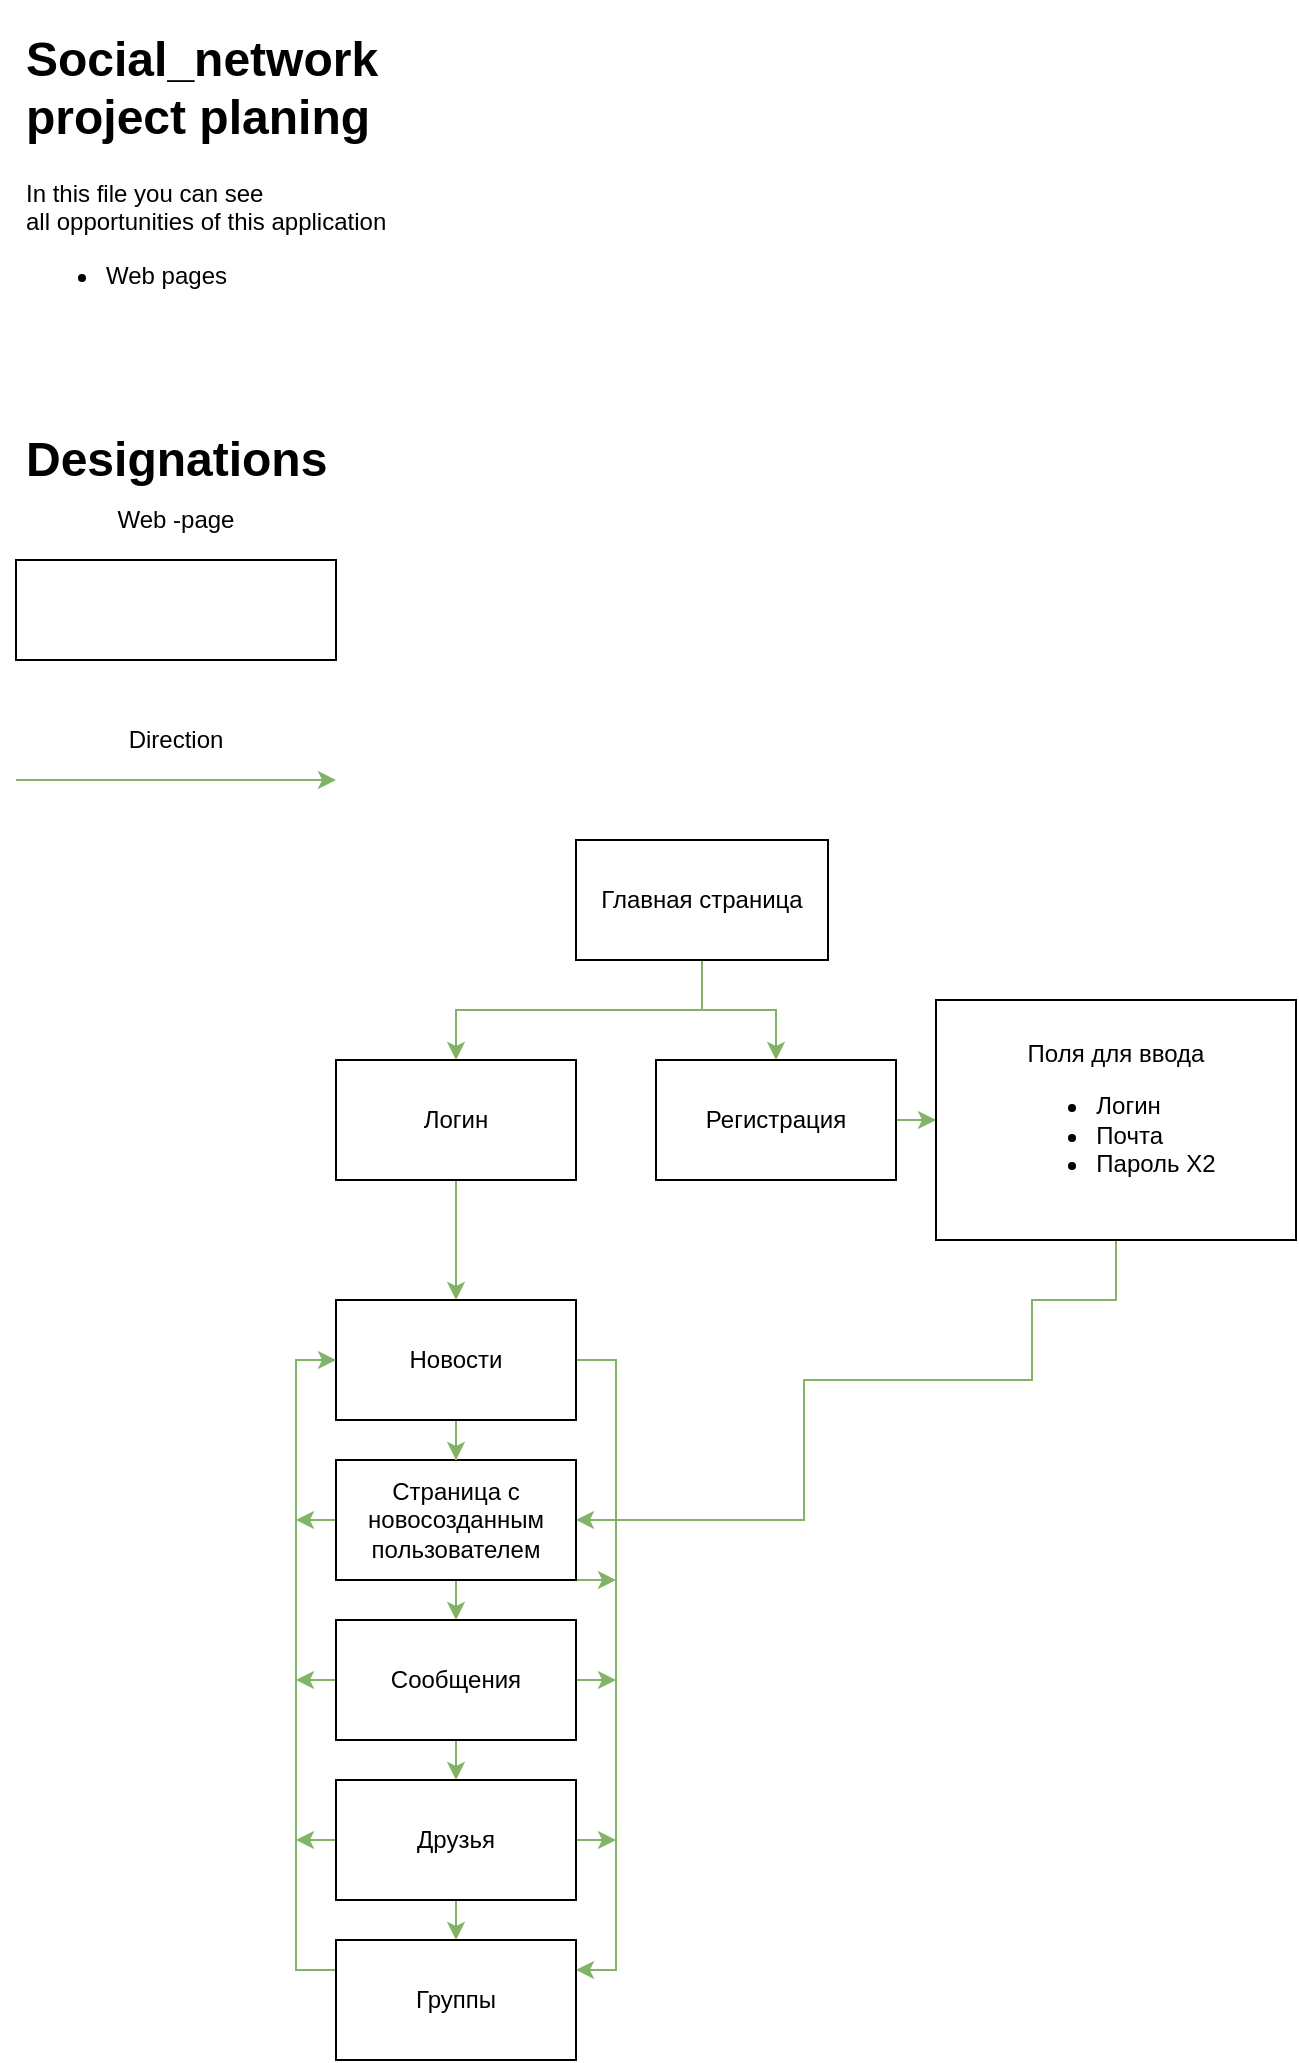 <mxfile version="13.6.3" type="device" pages="2"><diagram id="lVCib0K03CNlSnm8BjIv" name="Pages"><mxGraphModel dx="1422" dy="1941" grid="1" gridSize="10" guides="1" tooltips="1" connect="1" arrows="1" fold="1" page="1" pageScale="1" pageWidth="827" pageHeight="1169" math="0" shadow="0"><root><mxCell id="0"/><mxCell id="1" parent="0"/><mxCell id="08aszgGVwOUzW1VNsBWk-6" style="edgeStyle=orthogonalEdgeStyle;rounded=0;orthogonalLoop=1;jettySize=auto;html=1;entryX=0.5;entryY=0;entryDx=0;entryDy=0;fillColor=#d5e8d4;strokeColor=#82b366;" parent="1" source="08aszgGVwOUzW1VNsBWk-2" target="08aszgGVwOUzW1VNsBWk-3" edge="1"><mxGeometry relative="1" as="geometry"/></mxCell><mxCell id="08aszgGVwOUzW1VNsBWk-8" style="edgeStyle=orthogonalEdgeStyle;rounded=0;orthogonalLoop=1;jettySize=auto;html=1;entryX=0.5;entryY=0;entryDx=0;entryDy=0;fillColor=#d5e8d4;strokeColor=#82b366;" parent="1" source="08aszgGVwOUzW1VNsBWk-2" target="08aszgGVwOUzW1VNsBWk-4" edge="1"><mxGeometry relative="1" as="geometry"/></mxCell><mxCell id="08aszgGVwOUzW1VNsBWk-2" value="Главная страница" style="rounded=0;whiteSpace=wrap;html=1;" parent="1" vertex="1"><mxGeometry x="320" y="-110" width="126" height="60" as="geometry"/></mxCell><mxCell id="08aszgGVwOUzW1VNsBWk-35" style="edgeStyle=orthogonalEdgeStyle;rounded=0;orthogonalLoop=1;jettySize=auto;html=1;fillColor=#d5e8d4;strokeColor=#82b366;" parent="1" source="08aszgGVwOUzW1VNsBWk-3" target="08aszgGVwOUzW1VNsBWk-34" edge="1"><mxGeometry relative="1" as="geometry"/></mxCell><mxCell id="08aszgGVwOUzW1VNsBWk-3" value="Логин" style="rounded=0;whiteSpace=wrap;html=1;" parent="1" vertex="1"><mxGeometry x="200" width="120" height="60" as="geometry"/></mxCell><mxCell id="08aszgGVwOUzW1VNsBWk-23" style="edgeStyle=orthogonalEdgeStyle;rounded=0;orthogonalLoop=1;jettySize=auto;html=1;fillColor=#d5e8d4;strokeColor=#82b366;entryX=0;entryY=0.5;entryDx=0;entryDy=0;" parent="1" source="08aszgGVwOUzW1VNsBWk-4" target="hEwC6o9boH9n60kt1yN9-2" edge="1"><mxGeometry relative="1" as="geometry"><mxPoint x="500" y="30" as="targetPoint"/></mxGeometry></mxCell><mxCell id="08aszgGVwOUzW1VNsBWk-4" value="Регистрация" style="rounded=0;whiteSpace=wrap;html=1;" parent="1" vertex="1"><mxGeometry x="360" width="120" height="60" as="geometry"/></mxCell><mxCell id="08aszgGVwOUzW1VNsBWk-11" value="&lt;h1&gt;Social_network project planing&lt;/h1&gt;&lt;p&gt;In this file you can see all&amp;nbsp;opportunities of this application&lt;/p&gt;&lt;p&gt;&lt;/p&gt;&lt;ul&gt;&lt;li&gt;Web pages&lt;/li&gt;&lt;/ul&gt;&lt;p&gt;&lt;/p&gt;" style="text;html=1;strokeColor=none;fillColor=none;spacing=5;spacingTop=-20;whiteSpace=wrap;overflow=hidden;rounded=0;" parent="1" vertex="1"><mxGeometry x="40" y="-520" width="200" height="170" as="geometry"/></mxCell><mxCell id="08aszgGVwOUzW1VNsBWk-12" value="" style="rounded=0;whiteSpace=wrap;html=1;" parent="1" vertex="1"><mxGeometry x="40" y="-250" width="160" height="50" as="geometry"/></mxCell><mxCell id="08aszgGVwOUzW1VNsBWk-15" value="&lt;h1&gt;Designations&lt;br&gt;&lt;/h1&gt;" style="text;html=1;strokeColor=none;fillColor=none;spacing=5;spacingTop=-20;whiteSpace=wrap;overflow=hidden;rounded=0;" parent="1" vertex="1"><mxGeometry x="40" y="-320" width="200" height="40" as="geometry"/></mxCell><mxCell id="08aszgGVwOUzW1VNsBWk-16" value="Web -page" style="text;html=1;strokeColor=none;fillColor=none;align=center;verticalAlign=middle;whiteSpace=wrap;rounded=0;" parent="1" vertex="1"><mxGeometry x="40" y="-280" width="160" height="20" as="geometry"/></mxCell><mxCell id="08aszgGVwOUzW1VNsBWk-46" style="edgeStyle=orthogonalEdgeStyle;rounded=0;orthogonalLoop=1;jettySize=auto;html=1;exitX=0.5;exitY=1;exitDx=0;exitDy=0;entryX=1;entryY=0.5;entryDx=0;entryDy=0;fillColor=#d5e8d4;strokeColor=#82b366;" parent="1" source="hEwC6o9boH9n60kt1yN9-2" target="08aszgGVwOUzW1VNsBWk-31" edge="1"><mxGeometry relative="1" as="geometry"><mxPoint x="547.5" y="85" as="sourcePoint"/><Array as="points"><mxPoint x="590" y="120"/><mxPoint x="548" y="120"/><mxPoint x="548" y="160"/><mxPoint x="434" y="160"/><mxPoint x="434" y="230"/></Array></mxGeometry></mxCell><mxCell id="08aszgGVwOUzW1VNsBWk-50" style="edgeStyle=orthogonalEdgeStyle;rounded=0;orthogonalLoop=1;jettySize=auto;html=1;exitX=0.5;exitY=1;exitDx=0;exitDy=0;entryX=0.5;entryY=0;entryDx=0;entryDy=0;fillColor=#d5e8d4;strokeColor=#82b366;" parent="1" source="08aszgGVwOUzW1VNsBWk-31" target="08aszgGVwOUzW1VNsBWk-44" edge="1"><mxGeometry relative="1" as="geometry"/></mxCell><mxCell id="08aszgGVwOUzW1VNsBWk-61" style="edgeStyle=orthogonalEdgeStyle;rounded=0;orthogonalLoop=1;jettySize=auto;html=1;fillColor=#d5e8d4;strokeColor=#82b366;" parent="1" source="08aszgGVwOUzW1VNsBWk-31" edge="1"><mxGeometry relative="1" as="geometry"><mxPoint x="180" y="230" as="targetPoint"/></mxGeometry></mxCell><mxCell id="08aszgGVwOUzW1VNsBWk-68" style="edgeStyle=orthogonalEdgeStyle;rounded=0;orthogonalLoop=1;jettySize=auto;html=1;exitX=1;exitY=1;exitDx=0;exitDy=0;fillColor=#d5e8d4;strokeColor=#82b366;" parent="1" source="08aszgGVwOUzW1VNsBWk-31" edge="1"><mxGeometry relative="1" as="geometry"><mxPoint x="340" y="260" as="targetPoint"/></mxGeometry></mxCell><mxCell id="08aszgGVwOUzW1VNsBWk-31" value="Страница с новосозданным пользователем" style="rounded=0;whiteSpace=wrap;html=1;" parent="1" vertex="1"><mxGeometry x="200" y="200" width="120" height="60" as="geometry"/></mxCell><mxCell id="08aszgGVwOUzW1VNsBWk-47" style="edgeStyle=orthogonalEdgeStyle;rounded=0;orthogonalLoop=1;jettySize=auto;html=1;exitX=0.5;exitY=1;exitDx=0;exitDy=0;fillColor=#d5e8d4;strokeColor=#82b366;" parent="1" source="08aszgGVwOUzW1VNsBWk-34" target="08aszgGVwOUzW1VNsBWk-31" edge="1"><mxGeometry relative="1" as="geometry"/></mxCell><mxCell id="08aszgGVwOUzW1VNsBWk-63" style="edgeStyle=orthogonalEdgeStyle;rounded=0;orthogonalLoop=1;jettySize=auto;html=1;exitX=1;exitY=0.5;exitDx=0;exitDy=0;entryX=1;entryY=0.25;entryDx=0;entryDy=0;fillColor=#d5e8d4;strokeColor=#82b366;" parent="1" source="08aszgGVwOUzW1VNsBWk-34" target="08aszgGVwOUzW1VNsBWk-49" edge="1"><mxGeometry relative="1" as="geometry"/></mxCell><mxCell id="08aszgGVwOUzW1VNsBWk-34" value="Новости" style="rounded=0;whiteSpace=wrap;html=1;" parent="1" vertex="1"><mxGeometry x="200" y="120" width="120" height="60" as="geometry"/></mxCell><mxCell id="08aszgGVwOUzW1VNsBWk-37" value="" style="endArrow=classic;html=1;fillColor=#d5e8d4;strokeColor=#82b366;" parent="1" edge="1"><mxGeometry width="50" height="50" relative="1" as="geometry"><mxPoint x="40" y="-140" as="sourcePoint"/><mxPoint x="200" y="-140" as="targetPoint"/></mxGeometry></mxCell><mxCell id="08aszgGVwOUzW1VNsBWk-39" value="Direction" style="text;html=1;strokeColor=none;fillColor=none;align=center;verticalAlign=middle;whiteSpace=wrap;rounded=0;" parent="1" vertex="1"><mxGeometry x="40" y="-170" width="160" height="20" as="geometry"/></mxCell><mxCell id="08aszgGVwOUzW1VNsBWk-51" style="edgeStyle=orthogonalEdgeStyle;rounded=0;orthogonalLoop=1;jettySize=auto;html=1;exitX=0.5;exitY=1;exitDx=0;exitDy=0;entryX=0.5;entryY=0;entryDx=0;entryDy=0;fillColor=#d5e8d4;strokeColor=#82b366;" parent="1" source="08aszgGVwOUzW1VNsBWk-44" target="08aszgGVwOUzW1VNsBWk-48" edge="1"><mxGeometry relative="1" as="geometry"/></mxCell><mxCell id="08aszgGVwOUzW1VNsBWk-60" style="edgeStyle=orthogonalEdgeStyle;rounded=0;orthogonalLoop=1;jettySize=auto;html=1;fillColor=#d5e8d4;strokeColor=#82b366;" parent="1" source="08aszgGVwOUzW1VNsBWk-44" edge="1"><mxGeometry relative="1" as="geometry"><mxPoint x="180" y="310" as="targetPoint"/></mxGeometry></mxCell><mxCell id="08aszgGVwOUzW1VNsBWk-65" style="edgeStyle=orthogonalEdgeStyle;rounded=0;orthogonalLoop=1;jettySize=auto;html=1;fillColor=#d5e8d4;strokeColor=#82b366;" parent="1" source="08aszgGVwOUzW1VNsBWk-44" edge="1"><mxGeometry relative="1" as="geometry"><mxPoint x="340" y="310" as="targetPoint"/></mxGeometry></mxCell><mxCell id="08aszgGVwOUzW1VNsBWk-44" value="Сообщения" style="rounded=0;whiteSpace=wrap;html=1;" parent="1" vertex="1"><mxGeometry x="200" y="280" width="120" height="60" as="geometry"/></mxCell><mxCell id="08aszgGVwOUzW1VNsBWk-52" style="edgeStyle=orthogonalEdgeStyle;rounded=0;orthogonalLoop=1;jettySize=auto;html=1;exitX=0.5;exitY=1;exitDx=0;exitDy=0;entryX=0.5;entryY=0;entryDx=0;entryDy=0;fillColor=#d5e8d4;strokeColor=#82b366;" parent="1" source="08aszgGVwOUzW1VNsBWk-48" target="08aszgGVwOUzW1VNsBWk-49" edge="1"><mxGeometry relative="1" as="geometry"/></mxCell><mxCell id="08aszgGVwOUzW1VNsBWk-58" style="edgeStyle=orthogonalEdgeStyle;rounded=0;orthogonalLoop=1;jettySize=auto;html=1;fillColor=#d5e8d4;strokeColor=#82b366;" parent="1" source="08aszgGVwOUzW1VNsBWk-48" edge="1"><mxGeometry relative="1" as="geometry"><mxPoint x="180" y="390" as="targetPoint"/></mxGeometry></mxCell><mxCell id="08aszgGVwOUzW1VNsBWk-66" style="edgeStyle=orthogonalEdgeStyle;rounded=0;orthogonalLoop=1;jettySize=auto;html=1;fillColor=#d5e8d4;strokeColor=#82b366;" parent="1" source="08aszgGVwOUzW1VNsBWk-48" edge="1"><mxGeometry relative="1" as="geometry"><mxPoint x="340" y="390" as="targetPoint"/></mxGeometry></mxCell><mxCell id="08aszgGVwOUzW1VNsBWk-48" value="Друзья" style="rounded=0;whiteSpace=wrap;html=1;" parent="1" vertex="1"><mxGeometry x="200" y="360" width="120" height="60" as="geometry"/></mxCell><mxCell id="08aszgGVwOUzW1VNsBWk-57" style="edgeStyle=orthogonalEdgeStyle;rounded=0;orthogonalLoop=1;jettySize=auto;html=1;exitX=0;exitY=0.25;exitDx=0;exitDy=0;entryX=0;entryY=0.5;entryDx=0;entryDy=0;fillColor=#d5e8d4;strokeColor=#82b366;" parent="1" source="08aszgGVwOUzW1VNsBWk-49" target="08aszgGVwOUzW1VNsBWk-34" edge="1"><mxGeometry relative="1" as="geometry"/></mxCell><mxCell id="08aszgGVwOUzW1VNsBWk-49" value="Группы" style="rounded=0;whiteSpace=wrap;html=1;" parent="1" vertex="1"><mxGeometry x="200" y="440" width="120" height="60" as="geometry"/></mxCell><mxCell id="hEwC6o9boH9n60kt1yN9-2" value="&lt;span&gt;Поля для ввода&lt;/span&gt;&lt;br&gt;&lt;ul&gt;&lt;li style=&quot;text-align: left&quot;&gt;Логин&lt;/li&gt;&lt;li style=&quot;text-align: left&quot;&gt;Почта&lt;/li&gt;&lt;li style=&quot;text-align: left&quot;&gt;Пароль Х2&lt;/li&gt;&lt;/ul&gt;" style="rounded=0;whiteSpace=wrap;html=1;" parent="1" vertex="1"><mxGeometry x="500" y="-30" width="180" height="120" as="geometry"/></mxCell></root></mxGraphModel></diagram><diagram id="c_H0wnSUGF_b6LyqxLU2" name="Vue + Laravel"><mxGraphModel dx="3671" dy="3882" grid="1" gridSize="10" guides="1" tooltips="1" connect="1" arrows="1" fold="1" page="1" pageScale="1" pageWidth="827" pageHeight="1169" math="0" shadow="0"><root><mxCell id="A1NIcKjtXpYsmSMtWNpy-0"/><mxCell id="A1NIcKjtXpYsmSMtWNpy-1" parent="A1NIcKjtXpYsmSMtWNpy-0"/><mxCell id="mfmr3xmQFbkXrJKKZxRA-10" style="edgeStyle=orthogonalEdgeStyle;rounded=0;orthogonalLoop=1;jettySize=auto;html=1;entryX=0;entryY=0.75;entryDx=0;entryDy=0;fillColor=#e1d5e7;strokeColor=#9673a6;" parent="A1NIcKjtXpYsmSMtWNpy-1" source="seze_grXEe4bHXXQ1XGI-2" target="mfmr3xmQFbkXrJKKZxRA-6" edge="1"><mxGeometry relative="1" as="geometry"><Array as="points"><mxPoint x="280" y="166"/></Array></mxGeometry></mxCell><mxCell id="mfmr3xmQFbkXrJKKZxRA-22" style="edgeStyle=orthogonalEdgeStyle;rounded=0;orthogonalLoop=1;jettySize=auto;html=1;fillColor=#f5f5f5;strokeColor=#666666;" parent="A1NIcKjtXpYsmSMtWNpy-1" source="seze_grXEe4bHXXQ1XGI-2" edge="1"><mxGeometry relative="1" as="geometry"><mxPoint x="20" y="40" as="targetPoint"/></mxGeometry></mxCell><mxCell id="seze_grXEe4bHXXQ1XGI-2" value="Главная страница&lt;br&gt;&lt;br&gt;( Стандартная laravel страница с системой авторизации&amp;nbsp;)" style="rounded=0;whiteSpace=wrap;html=1;" parent="A1NIcKjtXpYsmSMtWNpy-1" vertex="1"><mxGeometry x="170" y="-10" width="220" height="100" as="geometry"/></mxCell><mxCell id="seze_grXEe4bHXXQ1XGI-3" style="edgeStyle=orthogonalEdgeStyle;rounded=0;orthogonalLoop=1;jettySize=auto;html=1;fillColor=#d5e8d4;strokeColor=#82b366;" parent="A1NIcKjtXpYsmSMtWNpy-1" source="seze_grXEe4bHXXQ1XGI-4" target="seze_grXEe4bHXXQ1XGI-18" edge="1"><mxGeometry relative="1" as="geometry"/></mxCell><mxCell id="seze_grXEe4bHXXQ1XGI-4" value="Логин" style="rounded=0;whiteSpace=wrap;html=1;" parent="A1NIcKjtXpYsmSMtWNpy-1" vertex="1"><mxGeometry x="990" y="-1260" width="120" height="60" as="geometry"/></mxCell><mxCell id="seze_grXEe4bHXXQ1XGI-5" style="edgeStyle=orthogonalEdgeStyle;rounded=0;orthogonalLoop=1;jettySize=auto;html=1;fillColor=#d5e8d4;strokeColor=#82b366;entryX=0;entryY=0.5;entryDx=0;entryDy=0;" parent="A1NIcKjtXpYsmSMtWNpy-1" source="seze_grXEe4bHXXQ1XGI-6" target="seze_grXEe4bHXXQ1XGI-31" edge="1"><mxGeometry relative="1" as="geometry"><mxPoint x="1290" y="-1230" as="targetPoint"/></mxGeometry></mxCell><mxCell id="seze_grXEe4bHXXQ1XGI-6" value="Регистрация" style="rounded=0;whiteSpace=wrap;html=1;" parent="A1NIcKjtXpYsmSMtWNpy-1" vertex="1"><mxGeometry x="1150" y="-1260" width="120" height="60" as="geometry"/></mxCell><mxCell id="seze_grXEe4bHXXQ1XGI-7" value="&lt;h1&gt;Social_network project planing&lt;/h1&gt;&lt;p&gt;In this file you can see all&amp;nbsp;opportunities of this application&lt;/p&gt;&lt;p&gt;&lt;/p&gt;&lt;ul&gt;&lt;li&gt;vue components&lt;/li&gt;&lt;li&gt;javascript / vue logic&lt;/li&gt;&lt;/ul&gt;&lt;p&gt;&lt;/p&gt;" style="text;html=1;strokeColor=none;fillColor=none;spacing=5;spacingTop=-20;whiteSpace=wrap;overflow=hidden;rounded=0;" parent="A1NIcKjtXpYsmSMtWNpy-1" vertex="1"><mxGeometry x="30" y="-600" width="200" height="170" as="geometry"/></mxCell><mxCell id="seze_grXEe4bHXXQ1XGI-8" value="" style="rounded=0;whiteSpace=wrap;html=1;" parent="A1NIcKjtXpYsmSMtWNpy-1" vertex="1"><mxGeometry x="30" y="-330" width="160" height="50" as="geometry"/></mxCell><mxCell id="seze_grXEe4bHXXQ1XGI-9" value="&lt;h1&gt;Designations&lt;br&gt;&lt;/h1&gt;" style="text;html=1;strokeColor=none;fillColor=none;spacing=5;spacingTop=-20;whiteSpace=wrap;overflow=hidden;rounded=0;" parent="A1NIcKjtXpYsmSMtWNpy-1" vertex="1"><mxGeometry x="30" y="-400" width="200" height="40" as="geometry"/></mxCell><mxCell id="seze_grXEe4bHXXQ1XGI-10" value="Web -page" style="text;html=1;strokeColor=none;fillColor=none;align=center;verticalAlign=middle;whiteSpace=wrap;rounded=0;" parent="A1NIcKjtXpYsmSMtWNpy-1" vertex="1"><mxGeometry x="30" y="-360" width="160" height="20" as="geometry"/></mxCell><mxCell id="seze_grXEe4bHXXQ1XGI-11" style="edgeStyle=orthogonalEdgeStyle;rounded=0;orthogonalLoop=1;jettySize=auto;html=1;exitX=0.5;exitY=1;exitDx=0;exitDy=0;entryX=1;entryY=0.5;entryDx=0;entryDy=0;fillColor=#d5e8d4;strokeColor=#82b366;" parent="A1NIcKjtXpYsmSMtWNpy-1" source="seze_grXEe4bHXXQ1XGI-31" target="seze_grXEe4bHXXQ1XGI-15" edge="1"><mxGeometry relative="1" as="geometry"><mxPoint x="1337.5" y="-1175" as="sourcePoint"/><Array as="points"><mxPoint x="1380" y="-1140"/><mxPoint x="1338" y="-1140"/><mxPoint x="1338" y="-1100"/><mxPoint x="1224" y="-1100"/><mxPoint x="1224" y="-1030"/></Array></mxGeometry></mxCell><mxCell id="seze_grXEe4bHXXQ1XGI-12" style="edgeStyle=orthogonalEdgeStyle;rounded=0;orthogonalLoop=1;jettySize=auto;html=1;exitX=0.5;exitY=1;exitDx=0;exitDy=0;entryX=0.5;entryY=0;entryDx=0;entryDy=0;fillColor=#d5e8d4;strokeColor=#82b366;" parent="A1NIcKjtXpYsmSMtWNpy-1" source="seze_grXEe4bHXXQ1XGI-15" target="seze_grXEe4bHXXQ1XGI-24" edge="1"><mxGeometry relative="1" as="geometry"/></mxCell><mxCell id="seze_grXEe4bHXXQ1XGI-13" style="edgeStyle=orthogonalEdgeStyle;rounded=0;orthogonalLoop=1;jettySize=auto;html=1;fillColor=#d5e8d4;strokeColor=#82b366;" parent="A1NIcKjtXpYsmSMtWNpy-1" source="seze_grXEe4bHXXQ1XGI-15" edge="1"><mxGeometry relative="1" as="geometry"><mxPoint x="970" y="-1030" as="targetPoint"/></mxGeometry></mxCell><mxCell id="seze_grXEe4bHXXQ1XGI-14" style="edgeStyle=orthogonalEdgeStyle;rounded=0;orthogonalLoop=1;jettySize=auto;html=1;exitX=1;exitY=1;exitDx=0;exitDy=0;fillColor=#d5e8d4;strokeColor=#82b366;" parent="A1NIcKjtXpYsmSMtWNpy-1" source="seze_grXEe4bHXXQ1XGI-15" edge="1"><mxGeometry relative="1" as="geometry"><mxPoint x="1130" y="-1000" as="targetPoint"/></mxGeometry></mxCell><mxCell id="seze_grXEe4bHXXQ1XGI-15" value="Страница с новосозданным пользователем" style="rounded=0;whiteSpace=wrap;html=1;" parent="A1NIcKjtXpYsmSMtWNpy-1" vertex="1"><mxGeometry x="990" y="-1060" width="120" height="60" as="geometry"/></mxCell><mxCell id="seze_grXEe4bHXXQ1XGI-16" style="edgeStyle=orthogonalEdgeStyle;rounded=0;orthogonalLoop=1;jettySize=auto;html=1;exitX=0.5;exitY=1;exitDx=0;exitDy=0;fillColor=#d5e8d4;strokeColor=#82b366;" parent="A1NIcKjtXpYsmSMtWNpy-1" source="seze_grXEe4bHXXQ1XGI-18" target="seze_grXEe4bHXXQ1XGI-15" edge="1"><mxGeometry relative="1" as="geometry"/></mxCell><mxCell id="seze_grXEe4bHXXQ1XGI-17" style="edgeStyle=orthogonalEdgeStyle;rounded=0;orthogonalLoop=1;jettySize=auto;html=1;exitX=1;exitY=0.5;exitDx=0;exitDy=0;entryX=1;entryY=0.25;entryDx=0;entryDy=0;fillColor=#d5e8d4;strokeColor=#82b366;" parent="A1NIcKjtXpYsmSMtWNpy-1" source="seze_grXEe4bHXXQ1XGI-18" target="seze_grXEe4bHXXQ1XGI-30" edge="1"><mxGeometry relative="1" as="geometry"/></mxCell><mxCell id="seze_grXEe4bHXXQ1XGI-18" value="Новости" style="rounded=0;whiteSpace=wrap;html=1;" parent="A1NIcKjtXpYsmSMtWNpy-1" vertex="1"><mxGeometry x="990" y="-1140" width="120" height="60" as="geometry"/></mxCell><mxCell id="seze_grXEe4bHXXQ1XGI-19" value="" style="endArrow=classic;html=1;fillColor=#d5e8d4;strokeColor=#82b366;" parent="A1NIcKjtXpYsmSMtWNpy-1" edge="1"><mxGeometry width="50" height="50" relative="1" as="geometry"><mxPoint x="30" y="-220" as="sourcePoint"/><mxPoint x="190" y="-220" as="targetPoint"/></mxGeometry></mxCell><mxCell id="seze_grXEe4bHXXQ1XGI-20" value="Direction" style="text;html=1;strokeColor=none;fillColor=none;align=center;verticalAlign=middle;whiteSpace=wrap;rounded=0;" parent="A1NIcKjtXpYsmSMtWNpy-1" vertex="1"><mxGeometry x="30" y="-250" width="160" height="20" as="geometry"/></mxCell><mxCell id="seze_grXEe4bHXXQ1XGI-21" style="edgeStyle=orthogonalEdgeStyle;rounded=0;orthogonalLoop=1;jettySize=auto;html=1;exitX=0.5;exitY=1;exitDx=0;exitDy=0;entryX=0.5;entryY=0;entryDx=0;entryDy=0;fillColor=#d5e8d4;strokeColor=#82b366;" parent="A1NIcKjtXpYsmSMtWNpy-1" source="seze_grXEe4bHXXQ1XGI-24" target="seze_grXEe4bHXXQ1XGI-28" edge="1"><mxGeometry relative="1" as="geometry"/></mxCell><mxCell id="seze_grXEe4bHXXQ1XGI-22" style="edgeStyle=orthogonalEdgeStyle;rounded=0;orthogonalLoop=1;jettySize=auto;html=1;fillColor=#d5e8d4;strokeColor=#82b366;" parent="A1NIcKjtXpYsmSMtWNpy-1" source="seze_grXEe4bHXXQ1XGI-24" edge="1"><mxGeometry relative="1" as="geometry"><mxPoint x="970" y="-950" as="targetPoint"/></mxGeometry></mxCell><mxCell id="seze_grXEe4bHXXQ1XGI-23" style="edgeStyle=orthogonalEdgeStyle;rounded=0;orthogonalLoop=1;jettySize=auto;html=1;fillColor=#d5e8d4;strokeColor=#82b366;" parent="A1NIcKjtXpYsmSMtWNpy-1" source="seze_grXEe4bHXXQ1XGI-24" edge="1"><mxGeometry relative="1" as="geometry"><mxPoint x="1130" y="-950" as="targetPoint"/></mxGeometry></mxCell><mxCell id="seze_grXEe4bHXXQ1XGI-24" value="Сообщения" style="rounded=0;whiteSpace=wrap;html=1;" parent="A1NIcKjtXpYsmSMtWNpy-1" vertex="1"><mxGeometry x="990" y="-980" width="120" height="60" as="geometry"/></mxCell><mxCell id="seze_grXEe4bHXXQ1XGI-25" style="edgeStyle=orthogonalEdgeStyle;rounded=0;orthogonalLoop=1;jettySize=auto;html=1;exitX=0.5;exitY=1;exitDx=0;exitDy=0;entryX=0.5;entryY=0;entryDx=0;entryDy=0;fillColor=#d5e8d4;strokeColor=#82b366;" parent="A1NIcKjtXpYsmSMtWNpy-1" source="seze_grXEe4bHXXQ1XGI-28" target="seze_grXEe4bHXXQ1XGI-30" edge="1"><mxGeometry relative="1" as="geometry"/></mxCell><mxCell id="seze_grXEe4bHXXQ1XGI-26" style="edgeStyle=orthogonalEdgeStyle;rounded=0;orthogonalLoop=1;jettySize=auto;html=1;fillColor=#d5e8d4;strokeColor=#82b366;" parent="A1NIcKjtXpYsmSMtWNpy-1" source="seze_grXEe4bHXXQ1XGI-28" edge="1"><mxGeometry relative="1" as="geometry"><mxPoint x="970" y="-870" as="targetPoint"/></mxGeometry></mxCell><mxCell id="seze_grXEe4bHXXQ1XGI-27" style="edgeStyle=orthogonalEdgeStyle;rounded=0;orthogonalLoop=1;jettySize=auto;html=1;fillColor=#d5e8d4;strokeColor=#82b366;" parent="A1NIcKjtXpYsmSMtWNpy-1" source="seze_grXEe4bHXXQ1XGI-28" edge="1"><mxGeometry relative="1" as="geometry"><mxPoint x="1130" y="-870" as="targetPoint"/></mxGeometry></mxCell><mxCell id="seze_grXEe4bHXXQ1XGI-28" value="Друзья" style="rounded=0;whiteSpace=wrap;html=1;" parent="A1NIcKjtXpYsmSMtWNpy-1" vertex="1"><mxGeometry x="990" y="-900" width="120" height="60" as="geometry"/></mxCell><mxCell id="seze_grXEe4bHXXQ1XGI-29" style="edgeStyle=orthogonalEdgeStyle;rounded=0;orthogonalLoop=1;jettySize=auto;html=1;exitX=0;exitY=0.25;exitDx=0;exitDy=0;entryX=0;entryY=0.5;entryDx=0;entryDy=0;fillColor=#d5e8d4;strokeColor=#82b366;" parent="A1NIcKjtXpYsmSMtWNpy-1" source="seze_grXEe4bHXXQ1XGI-30" target="seze_grXEe4bHXXQ1XGI-18" edge="1"><mxGeometry relative="1" as="geometry"/></mxCell><mxCell id="seze_grXEe4bHXXQ1XGI-30" value="Группы" style="rounded=0;whiteSpace=wrap;html=1;" parent="A1NIcKjtXpYsmSMtWNpy-1" vertex="1"><mxGeometry x="990" y="-820" width="120" height="60" as="geometry"/></mxCell><mxCell id="seze_grXEe4bHXXQ1XGI-31" value="&lt;span&gt;Поля для ввода&lt;/span&gt;&lt;br&gt;&lt;ul&gt;&lt;li style=&quot;text-align: left&quot;&gt;Имя&lt;/li&gt;&lt;li style=&quot;text-align: left&quot;&gt;Фамилия&lt;/li&gt;&lt;li style=&quot;text-align: left&quot;&gt;Почта&lt;/li&gt;&lt;li style=&quot;text-align: left&quot;&gt;Пароль Х2&lt;/li&gt;&lt;/ul&gt;" style="rounded=0;whiteSpace=wrap;html=1;" parent="A1NIcKjtXpYsmSMtWNpy-1" vertex="1"><mxGeometry x="1290" y="-1290" width="170" height="120" as="geometry"/></mxCell><mxCell id="seze_grXEe4bHXXQ1XGI-32" value="" style="rounded=1;whiteSpace=wrap;html=1;fillColor=#d5e8d4;strokeColor=#82b366;" parent="A1NIcKjtXpYsmSMtWNpy-1" vertex="1"><mxGeometry x="230" y="-330" width="160" height="50" as="geometry"/></mxCell><mxCell id="seze_grXEe4bHXXQ1XGI-33" value="Vue - component" style="text;html=1;strokeColor=none;fillColor=none;align=center;verticalAlign=middle;whiteSpace=wrap;rounded=0;" parent="A1NIcKjtXpYsmSMtWNpy-1" vertex="1"><mxGeometry x="230" y="-360" width="160" height="20" as="geometry"/></mxCell><mxCell id="seze_grXEe4bHXXQ1XGI-34" value="" style="shape=parallelogram;perimeter=parallelogramPerimeter;whiteSpace=wrap;html=1;fixedSize=1;fillColor=#fff2cc;strokeColor=#d6b656;" parent="A1NIcKjtXpYsmSMtWNpy-1" vertex="1"><mxGeometry x="430" y="-330" width="160" height="50" as="geometry"/></mxCell><mxCell id="seze_grXEe4bHXXQ1XGI-35" value="JavaScript / vue logic" style="text;html=1;strokeColor=none;fillColor=none;align=center;verticalAlign=middle;whiteSpace=wrap;rounded=0;" parent="A1NIcKjtXpYsmSMtWNpy-1" vertex="1"><mxGeometry x="430" y="-360" width="160" height="20" as="geometry"/></mxCell><mxCell id="seze_grXEe4bHXXQ1XGI-54" style="edgeStyle=orthogonalEdgeStyle;rounded=0;orthogonalLoop=1;jettySize=auto;html=1;entryX=0;entryY=0.5;entryDx=0;entryDy=0;fillColor=#f5f5f5;strokeColor=#666666;" parent="A1NIcKjtXpYsmSMtWNpy-1" source="seze_grXEe4bHXXQ1XGI-40" target="seze_grXEe4bHXXQ1XGI-53" edge="1"><mxGeometry relative="1" as="geometry"/></mxCell><mxCell id="seze_grXEe4bHXXQ1XGI-40" value="Регистрация" style="rounded=0;whiteSpace=wrap;html=1;" parent="A1NIcKjtXpYsmSMtWNpy-1" vertex="1"><mxGeometry x="681" y="120.01" width="120" height="60" as="geometry"/></mxCell><mxCell id="seze_grXEe4bHXXQ1XGI-62" style="edgeStyle=orthogonalEdgeStyle;rounded=0;orthogonalLoop=1;jettySize=auto;html=1;fillColor=#e1d5e7;strokeColor=#9673a6;" parent="A1NIcKjtXpYsmSMtWNpy-1" source="seze_grXEe4bHXXQ1XGI-43" target="seze_grXEe4bHXXQ1XGI-60" edge="1"><mxGeometry relative="1" as="geometry"/></mxCell><mxCell id="seze_grXEe4bHXXQ1XGI-43" value="Проверка веденных данных&lt;br&gt;&lt;ul&gt;&lt;li style=&quot;text-align: left&quot;&gt;Пароль не меньше 8 символов, должен содержать верхний и нижний регистр&amp;nbsp;&amp;nbsp;&lt;/li&gt;&lt;li style=&quot;text-align: left&quot;&gt;Проверка на совпадение двух полей паролей&lt;/li&gt;&lt;/ul&gt;" style="shape=parallelogram;perimeter=parallelogramPerimeter;whiteSpace=wrap;html=1;fixedSize=1;fillColor=#fff2cc;strokeColor=#d6b656;align=center;" parent="A1NIcKjtXpYsmSMtWNpy-1" vertex="1"><mxGeometry x="1091" y="50" width="290" height="190" as="geometry"/></mxCell><mxCell id="seze_grXEe4bHXXQ1XGI-46" value="" style="endArrow=classic;html=1;fillColor=#e1d5e7;strokeColor=#9673a6;" parent="A1NIcKjtXpYsmSMtWNpy-1" edge="1"><mxGeometry width="50" height="50" relative="1" as="geometry"><mxPoint x="230" y="-220" as="sourcePoint"/><mxPoint x="390" y="-220" as="targetPoint"/></mxGeometry></mxCell><mxCell id="seze_grXEe4bHXXQ1XGI-47" value="Server request" style="text;html=1;strokeColor=none;fillColor=none;align=center;verticalAlign=middle;whiteSpace=wrap;rounded=0;" parent="A1NIcKjtXpYsmSMtWNpy-1" vertex="1"><mxGeometry x="230" y="-250" width="160" height="20" as="geometry"/></mxCell><mxCell id="seze_grXEe4bHXXQ1XGI-48" value="" style="endArrow=classic;html=1;fillColor=#fff2cc;strokeColor=#d6b656;" parent="A1NIcKjtXpYsmSMtWNpy-1" edge="1"><mxGeometry width="50" height="50" relative="1" as="geometry"><mxPoint x="430" y="-220" as="sourcePoint"/><mxPoint x="590" y="-220" as="targetPoint"/></mxGeometry></mxCell><mxCell id="seze_grXEe4bHXXQ1XGI-49" value="Js" style="text;html=1;strokeColor=none;fillColor=none;align=center;verticalAlign=middle;whiteSpace=wrap;rounded=0;" parent="A1NIcKjtXpYsmSMtWNpy-1" vertex="1"><mxGeometry x="430" y="-250" width="160" height="20" as="geometry"/></mxCell><mxCell id="seze_grXEe4bHXXQ1XGI-50" value="" style="shape=parallelogram;perimeter=parallelogramPerimeter;whiteSpace=wrap;html=1;fixedSize=1;fillColor=#e1d5e7;strokeColor=#9673a6;" parent="A1NIcKjtXpYsmSMtWNpy-1" vertex="1"><mxGeometry x="630" y="-330" width="160" height="50" as="geometry"/></mxCell><mxCell id="seze_grXEe4bHXXQ1XGI-52" value="Laravel logic" style="text;html=1;strokeColor=none;fillColor=none;align=center;verticalAlign=middle;whiteSpace=wrap;rounded=0;" parent="A1NIcKjtXpYsmSMtWNpy-1" vertex="1"><mxGeometry x="630" y="-360" width="160" height="20" as="geometry"/></mxCell><mxCell id="seze_grXEe4bHXXQ1XGI-55" style="edgeStyle=orthogonalEdgeStyle;rounded=0;orthogonalLoop=1;jettySize=auto;html=1;entryX=0;entryY=0.5;entryDx=0;entryDy=0;fillColor=#fff2cc;strokeColor=#d6b656;" parent="A1NIcKjtXpYsmSMtWNpy-1" source="seze_grXEe4bHXXQ1XGI-53" target="seze_grXEe4bHXXQ1XGI-43" edge="1"><mxGeometry relative="1" as="geometry"/></mxCell><mxCell id="seze_grXEe4bHXXQ1XGI-53" value="Поля для ввода данных&lt;br&gt;&lt;ul&gt;&lt;li style=&quot;text-align: left&quot;&gt;Логин&lt;/li&gt;&lt;li style=&quot;text-align: left&quot;&gt;2х поля для ввода пароля&lt;/li&gt;&lt;/ul&gt;" style="rounded=1;whiteSpace=wrap;html=1;fillColor=#d5e8d4;strokeColor=#82b366;" parent="A1NIcKjtXpYsmSMtWNpy-1" vertex="1"><mxGeometry x="851" y="97.51" width="180" height="105" as="geometry"/></mxCell><mxCell id="seze_grXEe4bHXXQ1XGI-69" style="edgeStyle=orthogonalEdgeStyle;rounded=0;orthogonalLoop=1;jettySize=auto;html=1;entryX=0.5;entryY=0;entryDx=0;entryDy=0;fillColor=#f8cecc;strokeColor=#b85450;" parent="A1NIcKjtXpYsmSMtWNpy-1" source="seze_grXEe4bHXXQ1XGI-60" target="seze_grXEe4bHXXQ1XGI-68" edge="1"><mxGeometry relative="1" as="geometry"><Array as="points"><mxPoint x="1631" y="-10"/><mxPoint x="755" y="-10"/></Array></mxGeometry></mxCell><mxCell id="mfmr3xmQFbkXrJKKZxRA-18" style="edgeStyle=orthogonalEdgeStyle;rounded=0;orthogonalLoop=1;jettySize=auto;html=1;fillColor=#e1d5e7;strokeColor=#9673a6;" parent="A1NIcKjtXpYsmSMtWNpy-1" source="seze_grXEe4bHXXQ1XGI-60" target="mfmr3xmQFbkXrJKKZxRA-16" edge="1"><mxGeometry relative="1" as="geometry"><Array as="points"><mxPoint x="1650" y="370"/></Array></mxGeometry></mxCell><mxCell id="seze_grXEe4bHXXQ1XGI-60" value="&lt;span&gt;CONTROLLER: RegisterController&lt;/span&gt;&lt;br&gt;&lt;span&gt;MODEL: User@register&lt;/span&gt;" style="shape=parallelogram;perimeter=parallelogramPerimeter;whiteSpace=wrap;html=1;fixedSize=1;fillColor=#e1d5e7;strokeColor=#9673a6;" parent="A1NIcKjtXpYsmSMtWNpy-1" vertex="1"><mxGeometry x="1491" y="100" width="280" height="90" as="geometry"/></mxCell><mxCell id="seze_grXEe4bHXXQ1XGI-63" value="/registerUser&lt;br&gt;POST&amp;nbsp;" style="text;html=1;strokeColor=none;fillColor=none;align=center;verticalAlign=middle;whiteSpace=wrap;rounded=0;" parent="A1NIcKjtXpYsmSMtWNpy-1" vertex="1"><mxGeometry x="1391" y="100" width="100" height="50" as="geometry"/></mxCell><mxCell id="seze_grXEe4bHXXQ1XGI-64" value="" style="endArrow=classic;html=1;fillColor=#f8cecc;strokeColor=#b85450;" parent="A1NIcKjtXpYsmSMtWNpy-1" edge="1"><mxGeometry width="50" height="50" relative="1" as="geometry"><mxPoint x="630" y="-220" as="sourcePoint"/><mxPoint x="790" y="-220" as="targetPoint"/></mxGeometry></mxCell><mxCell id="seze_grXEe4bHXXQ1XGI-65" value="Error" style="text;html=1;strokeColor=none;fillColor=none;align=center;verticalAlign=middle;whiteSpace=wrap;rounded=0;" parent="A1NIcKjtXpYsmSMtWNpy-1" vertex="1"><mxGeometry x="630" y="-250" width="160" height="20" as="geometry"/></mxCell><mxCell id="seze_grXEe4bHXXQ1XGI-73" style="edgeStyle=orthogonalEdgeStyle;rounded=0;orthogonalLoop=1;jettySize=auto;html=1;fillColor=#fff2cc;strokeColor=#d6b656;" parent="A1NIcKjtXpYsmSMtWNpy-1" source="seze_grXEe4bHXXQ1XGI-68" target="seze_grXEe4bHXXQ1XGI-40" edge="1"><mxGeometry relative="1" as="geometry"/></mxCell><mxCell id="seze_grXEe4bHXXQ1XGI-68" value="Отображение об ошибке&lt;br&gt;&lt;b&gt;Показ блока ошибок&lt;/b&gt;" style="shape=parallelogram;perimeter=parallelogramPerimeter;whiteSpace=wrap;html=1;fixedSize=1;fillColor=#fff2cc;strokeColor=#d6b656;" parent="A1NIcKjtXpYsmSMtWNpy-1" vertex="1"><mxGeometry x="660" y="20" width="180" height="70" as="geometry"/></mxCell><mxCell id="mfmr3xmQFbkXrJKKZxRA-7" style="edgeStyle=orthogonalEdgeStyle;rounded=0;orthogonalLoop=1;jettySize=auto;html=1;fillColor=#d5e8d4;strokeColor=#82b366;" parent="A1NIcKjtXpYsmSMtWNpy-1" source="mfmr3xmQFbkXrJKKZxRA-6" target="seze_grXEe4bHXXQ1XGI-40" edge="1"><mxGeometry relative="1" as="geometry"/></mxCell><mxCell id="mfmr3xmQFbkXrJKKZxRA-6" value="&lt;span&gt;CONTROLLER: RegisterController&amp;nbsp;&lt;/span&gt;" style="shape=parallelogram;perimeter=parallelogramPerimeter;whiteSpace=wrap;html=1;fixedSize=1;fillColor=#e1d5e7;strokeColor=#9673a6;" parent="A1NIcKjtXpYsmSMtWNpy-1" vertex="1"><mxGeometry x="380" y="125.01" width="260" height="54.99" as="geometry"/></mxCell><mxCell id="mfmr3xmQFbkXrJKKZxRA-9" value="/register&lt;br&gt;GET" style="text;html=1;strokeColor=none;fillColor=none;align=center;verticalAlign=middle;whiteSpace=wrap;rounded=0;" parent="A1NIcKjtXpYsmSMtWNpy-1" vertex="1"><mxGeometry x="310" y="135" width="40" height="20" as="geometry"/></mxCell><mxCell id="mfmr3xmQFbkXrJKKZxRA-50" style="edgeStyle=orthogonalEdgeStyle;rounded=0;orthogonalLoop=1;jettySize=auto;html=1;fillColor=#d5e8d4;strokeColor=#82b366;" parent="A1NIcKjtXpYsmSMtWNpy-1" source="mfmr3xmQFbkXrJKKZxRA-11" edge="1"><mxGeometry relative="1" as="geometry"><mxPoint x="320" y="370.005" as="targetPoint"/></mxGeometry></mxCell><mxCell id="mfmr3xmQFbkXrJKKZxRA-11" value="CONTROLLER: RootController" style="shape=parallelogram;perimeter=parallelogramPerimeter;whiteSpace=wrap;html=1;fixedSize=1;fillColor=#e1d5e7;strokeColor=#9673a6;" parent="A1NIcKjtXpYsmSMtWNpy-1" vertex="1"><mxGeometry x="681" y="342.51" width="260" height="54.99" as="geometry"/></mxCell><mxCell id="mfmr3xmQFbkXrJKKZxRA-13" value="/News&lt;br&gt;GET" style="text;html=1;strokeColor=none;fillColor=none;align=center;verticalAlign=middle;whiteSpace=wrap;rounded=0;" parent="A1NIcKjtXpYsmSMtWNpy-1" vertex="1"><mxGeometry x="1600" y="230" width="40" height="20" as="geometry"/></mxCell><mxCell id="mfmr3xmQFbkXrJKKZxRA-14" value="" style="shape=parallelogram;perimeter=parallelogramPerimeter;whiteSpace=wrap;html=1;fixedSize=1;fillColor=#647687;strokeColor=#314354;fontColor=#ffffff;" parent="A1NIcKjtXpYsmSMtWNpy-1" vertex="1"><mxGeometry x="830" y="-330" width="160" height="50" as="geometry"/></mxCell><mxCell id="mfmr3xmQFbkXrJKKZxRA-15" value="Middleware" style="text;html=1;strokeColor=none;fillColor=none;align=center;verticalAlign=middle;whiteSpace=wrap;rounded=0;" parent="A1NIcKjtXpYsmSMtWNpy-1" vertex="1"><mxGeometry x="830" y="-360" width="160" height="20" as="geometry"/></mxCell><mxCell id="mfmr3xmQFbkXrJKKZxRA-19" style="edgeStyle=orthogonalEdgeStyle;rounded=0;orthogonalLoop=1;jettySize=auto;html=1;entryX=1;entryY=0.5;entryDx=0;entryDy=0;fillColor=#e1d5e7;strokeColor=#9673a6;" parent="A1NIcKjtXpYsmSMtWNpy-1" source="mfmr3xmQFbkXrJKKZxRA-16" target="mfmr3xmQFbkXrJKKZxRA-11" edge="1"><mxGeometry relative="1" as="geometry"/></mxCell><mxCell id="mfmr3xmQFbkXrJKKZxRA-21" style="edgeStyle=orthogonalEdgeStyle;rounded=0;orthogonalLoop=1;jettySize=auto;html=1;fillColor=#f8cecc;strokeColor=#b85450;" parent="A1NIcKjtXpYsmSMtWNpy-1" source="mfmr3xmQFbkXrJKKZxRA-16" edge="1"><mxGeometry relative="1" as="geometry"><mxPoint x="1630" y="30" as="targetPoint"/><Array as="points"><mxPoint x="1290" y="500"/><mxPoint x="1810" y="500"/><mxPoint x="1810" y="30"/></Array></mxGeometry></mxCell><mxCell id="mfmr3xmQFbkXrJKKZxRA-16" value="USER:AUTH" style="shape=parallelogram;perimeter=parallelogramPerimeter;whiteSpace=wrap;html=1;fixedSize=1;fillColor=#647687;strokeColor=#314354;fontColor=#ffffff;" parent="A1NIcKjtXpYsmSMtWNpy-1" vertex="1"><mxGeometry x="1210" y="345" width="160" height="50" as="geometry"/></mxCell><mxCell id="mfmr3xmQFbkXrJKKZxRA-28" style="edgeStyle=orthogonalEdgeStyle;rounded=0;orthogonalLoop=1;jettySize=auto;html=1;entryX=1;entryY=0.5;entryDx=0;entryDy=0;fillColor=#e1d5e7;strokeColor=#9673a6;" parent="A1NIcKjtXpYsmSMtWNpy-1" source="mfmr3xmQFbkXrJKKZxRA-23" target="mfmr3xmQFbkXrJKKZxRA-27" edge="1"><mxGeometry relative="1" as="geometry"/></mxCell><mxCell id="mfmr3xmQFbkXrJKKZxRA-23" value="Login" style="rounded=1;whiteSpace=wrap;html=1;fillColor=#d5e8d4;strokeColor=#82b366;" parent="A1NIcKjtXpYsmSMtWNpy-1" vertex="1"><mxGeometry x="-140" y="15" width="160" height="50" as="geometry"/></mxCell><mxCell id="mfmr3xmQFbkXrJKKZxRA-24" value="" style="endArrow=classic;html=1;fillColor=#f5f5f5;strokeColor=#666666;" parent="A1NIcKjtXpYsmSMtWNpy-1" edge="1"><mxGeometry width="50" height="50" relative="1" as="geometry"><mxPoint x="830" y="-220" as="sourcePoint"/><mxPoint x="990" y="-220" as="targetPoint"/></mxGeometry></mxCell><mxCell id="mfmr3xmQFbkXrJKKZxRA-25" value="In this page" style="text;html=1;strokeColor=none;fillColor=none;align=center;verticalAlign=middle;whiteSpace=wrap;rounded=0;" parent="A1NIcKjtXpYsmSMtWNpy-1" vertex="1"><mxGeometry x="830" y="-250" width="160" height="20" as="geometry"/></mxCell><mxCell id="mfmr3xmQFbkXrJKKZxRA-30" style="edgeStyle=orthogonalEdgeStyle;rounded=0;orthogonalLoop=1;jettySize=auto;html=1;entryX=0;entryY=0.5;entryDx=0;entryDy=0;fillColor=#f8cecc;strokeColor=#b85450;" parent="A1NIcKjtXpYsmSMtWNpy-1" source="mfmr3xmQFbkXrJKKZxRA-27" target="mfmr3xmQFbkXrJKKZxRA-29" edge="1"><mxGeometry relative="1" as="geometry"><Array as="points"><mxPoint x="-370" y="-95"/></Array></mxGeometry></mxCell><mxCell id="mfmr3xmQFbkXrJKKZxRA-35" style="edgeStyle=orthogonalEdgeStyle;rounded=0;orthogonalLoop=1;jettySize=auto;html=1;entryX=0.5;entryY=0;entryDx=0;entryDy=0;fillColor=#e1d5e7;strokeColor=#9673a6;" parent="A1NIcKjtXpYsmSMtWNpy-1" source="mfmr3xmQFbkXrJKKZxRA-27" target="mfmr3xmQFbkXrJKKZxRA-32" edge="1"><mxGeometry relative="1" as="geometry"/></mxCell><mxCell id="mfmr3xmQFbkXrJKKZxRA-27" value="&lt;span&gt;CONTROLLER: LoginController&lt;br&gt;MODEL: User@login&lt;br&gt;&lt;/span&gt;" style="shape=parallelogram;perimeter=parallelogramPerimeter;whiteSpace=wrap;html=1;fixedSize=1;fillColor=#e1d5e7;strokeColor=#9673a6;" parent="A1NIcKjtXpYsmSMtWNpy-1" vertex="1"><mxGeometry x="-500" y="12.5" width="260" height="54.99" as="geometry"/></mxCell><mxCell id="mfmr3xmQFbkXrJKKZxRA-41" style="edgeStyle=orthogonalEdgeStyle;rounded=0;orthogonalLoop=1;jettySize=auto;html=1;entryX=0.5;entryY=0;entryDx=0;entryDy=0;fillColor=#fff2cc;strokeColor=#d6b656;" parent="A1NIcKjtXpYsmSMtWNpy-1" source="mfmr3xmQFbkXrJKKZxRA-29" target="seze_grXEe4bHXXQ1XGI-2" edge="1"><mxGeometry relative="1" as="geometry"/></mxCell><mxCell id="mfmr3xmQFbkXrJKKZxRA-29" value="Отображение об ошибке&lt;br&gt;&lt;b&gt;Показ блока ошибок&lt;/b&gt;" style="shape=parallelogram;perimeter=parallelogramPerimeter;whiteSpace=wrap;html=1;fixedSize=1;fillColor=#fff2cc;strokeColor=#d6b656;" parent="A1NIcKjtXpYsmSMtWNpy-1" vertex="1"><mxGeometry x="190" y="-130" width="180" height="70" as="geometry"/></mxCell><mxCell id="mfmr3xmQFbkXrJKKZxRA-36" style="edgeStyle=orthogonalEdgeStyle;rounded=0;orthogonalLoop=1;jettySize=auto;html=1;fillColor=#f8cecc;strokeColor=#b85450;" parent="A1NIcKjtXpYsmSMtWNpy-1" source="mfmr3xmQFbkXrJKKZxRA-32" edge="1"><mxGeometry relative="1" as="geometry"><mxPoint x="-370" y="-70" as="targetPoint"/><Array as="points"><mxPoint x="-540" y="205"/><mxPoint x="-540" y="-70"/></Array></mxGeometry></mxCell><mxCell id="mfmr3xmQFbkXrJKKZxRA-54" style="edgeStyle=orthogonalEdgeStyle;rounded=0;orthogonalLoop=1;jettySize=auto;html=1;entryX=0;entryY=0.5;entryDx=0;entryDy=0;fillColor=#e1d5e7;strokeColor=#9673a6;" parent="A1NIcKjtXpYsmSMtWNpy-1" source="mfmr3xmQFbkXrJKKZxRA-32" target="mfmr3xmQFbkXrJKKZxRA-53" edge="1"><mxGeometry relative="1" as="geometry"><Array as="points"><mxPoint x="-370" y="370"/></Array></mxGeometry></mxCell><mxCell id="mfmr3xmQFbkXrJKKZxRA-32" value="USER:AUTH" style="shape=parallelogram;perimeter=parallelogramPerimeter;whiteSpace=wrap;html=1;fixedSize=1;fillColor=#647687;strokeColor=#314354;fontColor=#ffffff;" parent="A1NIcKjtXpYsmSMtWNpy-1" vertex="1"><mxGeometry x="-450" y="180" width="160" height="50" as="geometry"/></mxCell><mxCell id="mfmr3xmQFbkXrJKKZxRA-34" value="/News&lt;br&gt;GET" style="text;html=1;strokeColor=none;fillColor=none;align=center;verticalAlign=middle;whiteSpace=wrap;rounded=0;" parent="A1NIcKjtXpYsmSMtWNpy-1" vertex="1"><mxGeometry x="-360" y="90" width="40" height="20" as="geometry"/></mxCell><mxCell id="mfmr3xmQFbkXrJKKZxRA-56" style="edgeStyle=orthogonalEdgeStyle;rounded=0;orthogonalLoop=1;jettySize=auto;html=1;fillColor=#fff2cc;strokeColor=#d6b656;" parent="A1NIcKjtXpYsmSMtWNpy-1" source="mfmr3xmQFbkXrJKKZxRA-48" target="mfmr3xmQFbkXrJKKZxRA-52" edge="1"><mxGeometry relative="1" as="geometry"/></mxCell><mxCell id="mfmr3xmQFbkXrJKKZxRA-48" value="&lt;b&gt;ROOT компанент&lt;/b&gt;" style="rounded=1;whiteSpace=wrap;html=1;fillColor=#d5e8d4;strokeColor=#82b366;" parent="A1NIcKjtXpYsmSMtWNpy-1" vertex="1"><mxGeometry x="240" y="470" width="160" height="50" as="geometry"/></mxCell><mxCell id="mfmr3xmQFbkXrJKKZxRA-58" style="edgeStyle=orthogonalEdgeStyle;rounded=0;orthogonalLoop=1;jettySize=auto;html=1;fillColor=#fff2cc;strokeColor=#d6b656;" parent="A1NIcKjtXpYsmSMtWNpy-1" source="mfmr3xmQFbkXrJKKZxRA-52" target="mfmr3xmQFbkXrJKKZxRA-57" edge="1"><mxGeometry relative="1" as="geometry"/></mxCell><mxCell id="mfmr3xmQFbkXrJKKZxRA-52" value="Определение, какая страница должна быть показана.&lt;b&gt;&lt;br&gt;DEFAULT /news&lt;/b&gt;" style="shape=parallelogram;perimeter=parallelogramPerimeter;whiteSpace=wrap;html=1;fixedSize=1;fillColor=#fff2cc;strokeColor=#d6b656;" parent="A1NIcKjtXpYsmSMtWNpy-1" vertex="1"><mxGeometry x="151" y="600" width="338" height="100" as="geometry"/></mxCell><mxCell id="mfmr3xmQFbkXrJKKZxRA-55" style="edgeStyle=orthogonalEdgeStyle;rounded=0;orthogonalLoop=1;jettySize=auto;html=1;entryX=0.5;entryY=0;entryDx=0;entryDy=0;fillColor=#d5e8d4;strokeColor=#82b366;" parent="A1NIcKjtXpYsmSMtWNpy-1" source="mfmr3xmQFbkXrJKKZxRA-53" target="mfmr3xmQFbkXrJKKZxRA-48" edge="1"><mxGeometry relative="1" as="geometry"/></mxCell><mxCell id="mfmr3xmQFbkXrJKKZxRA-53" value="CONTROLLER: RootController" style="shape=parallelogram;perimeter=parallelogramPerimeter;whiteSpace=wrap;html=1;fixedSize=1;fillColor=#e1d5e7;strokeColor=#9673a6;" parent="A1NIcKjtXpYsmSMtWNpy-1" vertex="1"><mxGeometry x="-310" y="342.5" width="260" height="54.99" as="geometry"/></mxCell><mxCell id="mfmr3xmQFbkXrJKKZxRA-61" style="edgeStyle=orthogonalEdgeStyle;rounded=0;orthogonalLoop=1;jettySize=auto;html=1;fillColor=#f5f5f5;strokeColor=#666666;" parent="A1NIcKjtXpYsmSMtWNpy-1" source="mfmr3xmQFbkXrJKKZxRA-57" target="mfmr3xmQFbkXrJKKZxRA-59" edge="1"><mxGeometry relative="1" as="geometry"/></mxCell><mxCell id="mfmr3xmQFbkXrJKKZxRA-72" style="edgeStyle=orthogonalEdgeStyle;rounded=0;orthogonalLoop=1;jettySize=auto;html=1;fillColor=#f5f5f5;strokeColor=#666666;" parent="A1NIcKjtXpYsmSMtWNpy-1" source="mfmr3xmQFbkXrJKKZxRA-57" target="mfmr3xmQFbkXrJKKZxRA-71" edge="1"><mxGeometry relative="1" as="geometry"/></mxCell><mxCell id="mfmr3xmQFbkXrJKKZxRA-57" value="&lt;b&gt;ROOT компанент&lt;/b&gt;" style="rounded=1;whiteSpace=wrap;html=1;fillColor=#d5e8d4;strokeColor=#82b366;" parent="A1NIcKjtXpYsmSMtWNpy-1" vertex="1"><mxGeometry x="240" y="740" width="160" height="50" as="geometry"/></mxCell><mxCell id="mfmr3xmQFbkXrJKKZxRA-65" style="edgeStyle=orthogonalEdgeStyle;rounded=0;orthogonalLoop=1;jettySize=auto;html=1;fillColor=#f5f5f5;strokeColor=#666666;" parent="A1NIcKjtXpYsmSMtWNpy-1" source="mfmr3xmQFbkXrJKKZxRA-59" target="mfmr3xmQFbkXrJKKZxRA-64" edge="1"><mxGeometry relative="1" as="geometry"><Array as="points"><mxPoint x="115" y="960"/></Array></mxGeometry></mxCell><mxCell id="mfmr3xmQFbkXrJKKZxRA-66" style="edgeStyle=orthogonalEdgeStyle;rounded=0;orthogonalLoop=1;jettySize=auto;html=1;entryX=1;entryY=0.5;entryDx=0;entryDy=0;fillColor=#f5f5f5;strokeColor=#666666;" parent="A1NIcKjtXpYsmSMtWNpy-1" source="mfmr3xmQFbkXrJKKZxRA-59" target="mfmr3xmQFbkXrJKKZxRA-63" edge="1"><mxGeometry relative="1" as="geometry"/></mxCell><mxCell id="mfmr3xmQFbkXrJKKZxRA-59" value="&lt;b&gt;&lt;font color=&quot;#fcfcfc&quot;&gt;Обязательные компоненты&lt;/font&gt;&lt;/b&gt;" style="text;html=1;align=center;verticalAlign=middle;whiteSpace=wrap;rounded=0;fillColor=#FF5C5C;gradientDirection=east;gradientColor=#E712FF;" parent="A1NIcKjtXpYsmSMtWNpy-1" vertex="1"><mxGeometry x="40" y="732.5" width="150" height="65" as="geometry"/></mxCell><mxCell id="mfmr3xmQFbkXrJKKZxRA-69" style="edgeStyle=orthogonalEdgeStyle;rounded=0;orthogonalLoop=1;jettySize=auto;html=1;entryX=1;entryY=0.5;entryDx=0;entryDy=0;fillColor=#fff2cc;strokeColor=#d6b656;" parent="A1NIcKjtXpYsmSMtWNpy-1" source="mfmr3xmQFbkXrJKKZxRA-63" target="mfmr3xmQFbkXrJKKZxRA-68" edge="1"><mxGeometry relative="1" as="geometry"/></mxCell><mxCell id="mfmr3xmQFbkXrJKKZxRA-63" value="&lt;b&gt;Правая навигация&lt;/b&gt;&lt;br&gt;&lt;br&gt;&lt;ul&gt;&lt;li style=&quot;text-align: left&quot;&gt;Моя страница&lt;/li&gt;&lt;li style=&quot;text-align: left&quot;&gt;Новости&lt;/li&gt;&lt;li style=&quot;text-align: left&quot;&gt;Сообщения&lt;/li&gt;&lt;li style=&quot;text-align: left&quot;&gt;Друзья&lt;/li&gt;&lt;/ul&gt;" style="rounded=1;whiteSpace=wrap;html=1;fillColor=#d5e8d4;strokeColor=#82b366;" parent="A1NIcKjtXpYsmSMtWNpy-1" vertex="1"><mxGeometry x="-220" y="700" width="200" height="130" as="geometry"/></mxCell><mxCell id="mfmr3xmQFbkXrJKKZxRA-64" value="&lt;b&gt;Верхняя навигация&lt;/b&gt;&lt;br&gt;&lt;ul&gt;&lt;li style=&quot;text-align: left&quot;&gt;Логотип&lt;/li&gt;&lt;li style=&quot;text-align: left&quot;&gt;Иконка пользователя&lt;/li&gt;&lt;li style=&quot;text-align: left&quot;&gt;Выдвежное меню с возможность входа в настройки или на страницу юзера ( Использование стандартной система маршрутизации )&lt;/li&gt;&lt;/ul&gt;" style="rounded=1;whiteSpace=wrap;html=1;fillColor=#d5e8d4;strokeColor=#82b366;" parent="A1NIcKjtXpYsmSMtWNpy-1" vertex="1"><mxGeometry x="-220" y="880" width="200" height="160" as="geometry"/></mxCell><mxCell id="mfmr3xmQFbkXrJKKZxRA-70" style="edgeStyle=orthogonalEdgeStyle;rounded=0;orthogonalLoop=1;jettySize=auto;html=1;fillColor=#fff2cc;strokeColor=#d6b656;" parent="A1NIcKjtXpYsmSMtWNpy-1" source="mfmr3xmQFbkXrJKKZxRA-68" target="mfmr3xmQFbkXrJKKZxRA-52" edge="1"><mxGeometry relative="1" as="geometry"><Array as="points"><mxPoint x="-420" y="650"/></Array></mxGeometry></mxCell><mxCell id="mfmr3xmQFbkXrJKKZxRA-68" value="Событие клика / переход на страницы&amp;nbsp;" style="shape=parallelogram;perimeter=parallelogramPerimeter;whiteSpace=wrap;html=1;fixedSize=1;fillColor=#fff2cc;strokeColor=#d6b656;" parent="A1NIcKjtXpYsmSMtWNpy-1" vertex="1"><mxGeometry x="-560" y="732.5" width="279" height="65" as="geometry"/></mxCell><mxCell id="mfmr3xmQFbkXrJKKZxRA-76" style="edgeStyle=orthogonalEdgeStyle;rounded=0;orthogonalLoop=1;jettySize=auto;html=1;fillColor=#f5f5f5;strokeColor=#666666;" parent="A1NIcKjtXpYsmSMtWNpy-1" source="mfmr3xmQFbkXrJKKZxRA-71" target="mfmr3xmQFbkXrJKKZxRA-75" edge="1"><mxGeometry relative="1" as="geometry"/></mxCell><mxCell id="g4eRl0lPwPmC-y4r_yb--2" style="edgeStyle=orthogonalEdgeStyle;rounded=0;orthogonalLoop=1;jettySize=auto;html=1;" edge="1" parent="A1NIcKjtXpYsmSMtWNpy-1" source="mfmr3xmQFbkXrJKKZxRA-71"><mxGeometry relative="1" as="geometry"><mxPoint x="800" y="1050" as="targetPoint"/><Array as="points"><mxPoint x="650" y="765"/><mxPoint x="650" y="1050"/></Array></mxGeometry></mxCell><mxCell id="mfmr3xmQFbkXrJKKZxRA-71" value="&lt;font color=&quot;#fcfcfc&quot;&gt;&lt;b&gt;Компонент в зависимости от маршрута&lt;/b&gt;&lt;/font&gt;" style="text;html=1;align=center;verticalAlign=middle;whiteSpace=wrap;rounded=0;gradientDirection=east;fillColor=#0F0FFF;gradientColor=#8EFF0D;" parent="A1NIcKjtXpYsmSMtWNpy-1" vertex="1"><mxGeometry x="450" y="732.5" width="150" height="65" as="geometry"/></mxCell><mxCell id="mfmr3xmQFbkXrJKKZxRA-75" value="Новости" style="rounded=1;whiteSpace=wrap;html=1;fillColor=#d5e8d4;strokeColor=#82b366;" parent="A1NIcKjtXpYsmSMtWNpy-1" vertex="1"><mxGeometry x="801" y="740" width="160" height="50" as="geometry"/></mxCell><mxCell id="mfmr3xmQFbkXrJKKZxRA-77" value="/news" style="text;html=1;strokeColor=none;fillColor=none;align=center;verticalAlign=middle;whiteSpace=wrap;rounded=0;" parent="A1NIcKjtXpYsmSMtWNpy-1" vertex="1"><mxGeometry x="670" y="740" width="40" height="20" as="geometry"/></mxCell><mxCell id="1Ug0MfUhC45FRv45dYpn-0" value="Страница пользователя" style="rounded=1;whiteSpace=wrap;html=1;fillColor=#d5e8d4;strokeColor=#82b366;" vertex="1" parent="A1NIcKjtXpYsmSMtWNpy-1"><mxGeometry x="801" y="810" width="160" height="50" as="geometry"/></mxCell><mxCell id="GAcon-LKJpcGCFcw0lxl-0" value="Сообщения" style="rounded=1;whiteSpace=wrap;html=1;fillColor=#d5e8d4;strokeColor=#82b366;" vertex="1" parent="A1NIcKjtXpYsmSMtWNpy-1"><mxGeometry x="801" y="880" width="160" height="50" as="geometry"/></mxCell><mxCell id="_46yQUHFb6D7SNQa1hnR-0" value="Друзья" style="rounded=1;whiteSpace=wrap;html=1;fillColor=#d5e8d4;strokeColor=#82b366;" vertex="1" parent="A1NIcKjtXpYsmSMtWNpy-1"><mxGeometry x="801" y="950" width="160" height="50" as="geometry"/></mxCell><mxCell id="GxMzvmLnT7Q9qXrZjjUL-0" value="Группы" style="rounded=1;whiteSpace=wrap;html=1;fillColor=#d5e8d4;strokeColor=#82b366;" vertex="1" parent="A1NIcKjtXpYsmSMtWNpy-1"><mxGeometry x="801" y="1020" width="160" height="50" as="geometry"/></mxCell><mxCell id="g4eRl0lPwPmC-y4r_yb--3" value="" style="endArrow=classic;html=1;entryX=0;entryY=0.5;entryDx=0;entryDy=0;" edge="1" parent="A1NIcKjtXpYsmSMtWNpy-1" target="1Ug0MfUhC45FRv45dYpn-0"><mxGeometry width="50" height="50" relative="1" as="geometry"><mxPoint x="650" y="835" as="sourcePoint"/><mxPoint x="860" y="960" as="targetPoint"/></mxGeometry></mxCell><mxCell id="g4eRl0lPwPmC-y4r_yb--4" value="" style="endArrow=classic;html=1;entryX=0;entryY=0.5;entryDx=0;entryDy=0;" edge="1" parent="A1NIcKjtXpYsmSMtWNpy-1"><mxGeometry width="50" height="50" relative="1" as="geometry"><mxPoint x="650" y="904.66" as="sourcePoint"/><mxPoint x="801" y="904.66" as="targetPoint"/></mxGeometry></mxCell><mxCell id="g4eRl0lPwPmC-y4r_yb--5" value="" style="endArrow=classic;html=1;entryX=0;entryY=0.5;entryDx=0;entryDy=0;" edge="1" parent="A1NIcKjtXpYsmSMtWNpy-1"><mxGeometry width="50" height="50" relative="1" as="geometry"><mxPoint x="650" y="974.66" as="sourcePoint"/><mxPoint x="801" y="974.66" as="targetPoint"/></mxGeometry></mxCell><mxCell id="g4eRl0lPwPmC-y4r_yb--6" value="/user/%NICKNAME%" style="text;html=1;strokeColor=none;fillColor=none;align=center;verticalAlign=middle;whiteSpace=wrap;rounded=0;" vertex="1" parent="A1NIcKjtXpYsmSMtWNpy-1"><mxGeometry x="670" y="810" width="120" height="20" as="geometry"/></mxCell><mxCell id="g4eRl0lPwPmC-y4r_yb--7" value="/messages" style="text;html=1;strokeColor=none;fillColor=none;align=left;verticalAlign=middle;whiteSpace=wrap;rounded=0;" vertex="1" parent="A1NIcKjtXpYsmSMtWNpy-1"><mxGeometry x="670" y="880" width="90" height="20" as="geometry"/></mxCell><mxCell id="g4eRl0lPwPmC-y4r_yb--8" value="/friends" style="text;html=1;strokeColor=none;fillColor=none;align=left;verticalAlign=middle;whiteSpace=wrap;rounded=0;" vertex="1" parent="A1NIcKjtXpYsmSMtWNpy-1"><mxGeometry x="670" y="950" width="90" height="20" as="geometry"/></mxCell><mxCell id="g4eRl0lPwPmC-y4r_yb--9" value="/groups" style="text;html=1;strokeColor=none;fillColor=none;align=left;verticalAlign=middle;whiteSpace=wrap;rounded=0;" vertex="1" parent="A1NIcKjtXpYsmSMtWNpy-1"><mxGeometry x="670" y="1020" width="90" height="20" as="geometry"/></mxCell></root></mxGraphModel></diagram></mxfile>
